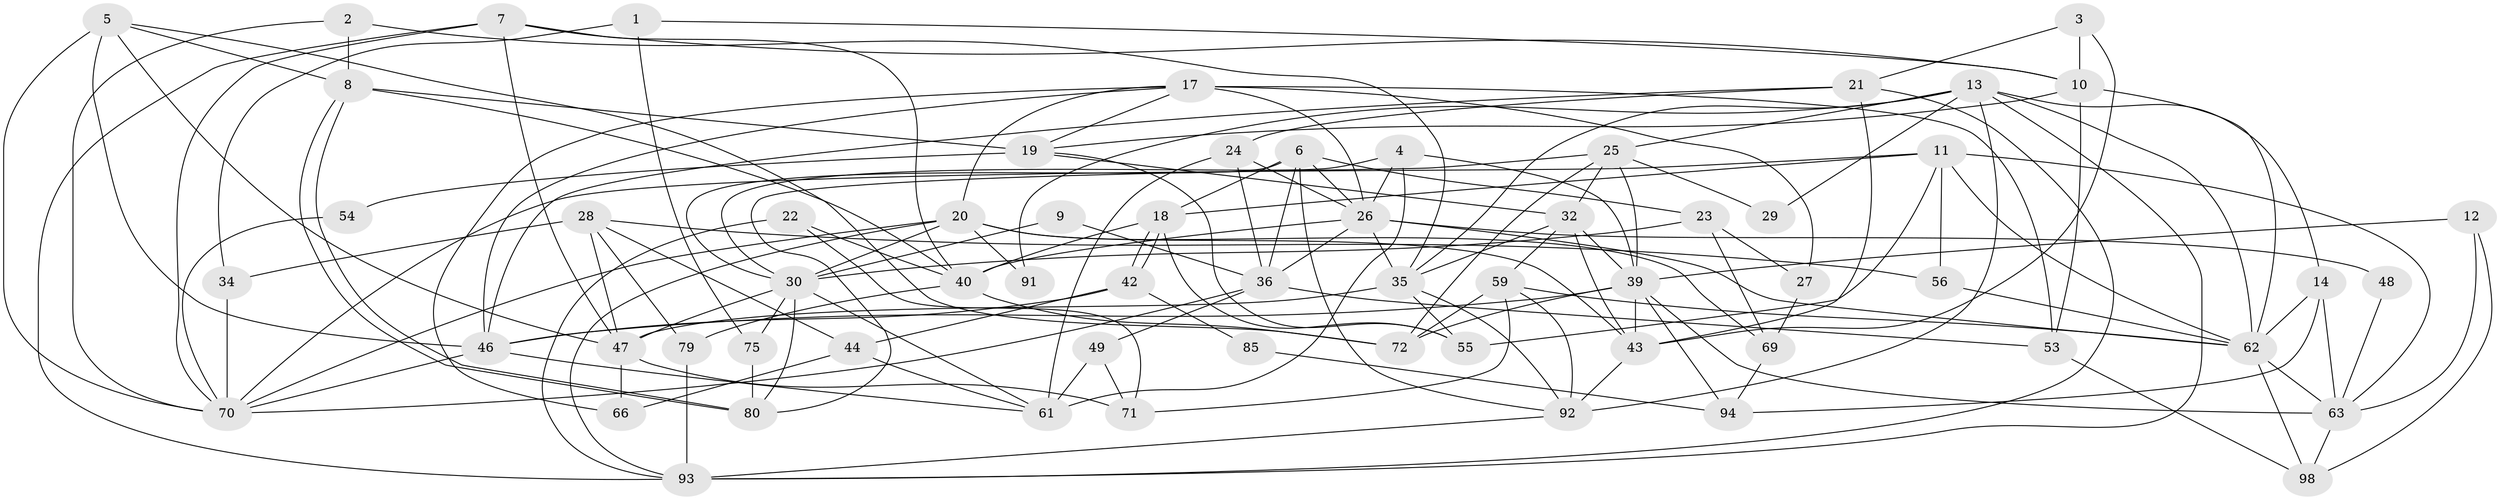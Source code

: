 // original degree distribution, {3: 0.31, 4: 0.25, 5: 0.17, 6: 0.14, 2: 0.11, 7: 0.01, 9: 0.01}
// Generated by graph-tools (version 1.1) at 2025/38/02/21/25 10:38:59]
// undirected, 63 vertices, 157 edges
graph export_dot {
graph [start="1"]
  node [color=gray90,style=filled];
  1;
  2;
  3;
  4 [super="+31"];
  5 [super="+15"];
  6 [super="+38"];
  7 [super="+57"];
  8 [super="+16"];
  9;
  10 [super="+84"];
  11 [super="+88"];
  12 [super="+89"];
  13 [super="+73"];
  14 [super="+45"];
  17 [super="+50"];
  18 [super="+68"];
  19 [super="+33"];
  20 [super="+78"];
  21 [super="+51"];
  22;
  23;
  24;
  25 [super="+90"];
  26 [super="+52"];
  27 [super="+87"];
  28;
  29;
  30 [super="+37"];
  32 [super="+81"];
  34;
  35 [super="+41"];
  36 [super="+83"];
  39 [super="+58"];
  40 [super="+64"];
  42 [super="+97"];
  43 [super="+60"];
  44;
  46 [super="+67"];
  47 [super="+74"];
  48;
  49;
  53;
  54;
  55;
  56;
  59;
  61 [super="+65"];
  62 [super="+76"];
  63 [super="+77"];
  66;
  69;
  70 [super="+95"];
  71 [super="+86"];
  72 [super="+82"];
  75;
  79;
  80;
  85;
  91;
  92 [super="+96"];
  93 [super="+99"];
  94 [super="+100"];
  98;
  1 -- 34;
  1 -- 75;
  1 -- 10;
  2 -- 70;
  2 -- 8;
  2 -- 35;
  3 -- 43;
  3 -- 21;
  3 -- 10;
  4 -- 39;
  4 -- 26;
  4 -- 61 [weight=2];
  4 -- 30;
  5 -- 46;
  5 -- 70;
  5 -- 8;
  5 -- 72;
  5 -- 47;
  6 -- 26 [weight=2];
  6 -- 30;
  6 -- 36;
  6 -- 92;
  6 -- 18;
  6 -- 23;
  7 -- 40;
  7 -- 10;
  7 -- 93;
  7 -- 47;
  7 -- 70;
  8 -- 80;
  8 -- 80;
  8 -- 19;
  8 -- 40 [weight=2];
  9 -- 30;
  9 -- 36;
  10 -- 53;
  10 -- 19;
  10 -- 62 [weight=2];
  11 -- 55;
  11 -- 56;
  11 -- 62;
  11 -- 70;
  11 -- 63;
  11 -- 18;
  12 -- 98;
  12 -- 39;
  12 -- 63;
  13 -- 29;
  13 -- 91;
  13 -- 62;
  13 -- 92;
  13 -- 35;
  13 -- 93;
  13 -- 14;
  13 -- 25;
  14 -- 63;
  14 -- 62;
  14 -- 94;
  17 -- 26;
  17 -- 66;
  17 -- 27 [weight=2];
  17 -- 19;
  17 -- 20;
  17 -- 53;
  17 -- 46;
  18 -- 42;
  18 -- 42;
  18 -- 55;
  18 -- 40;
  19 -- 55;
  19 -- 32;
  19 -- 54;
  20 -- 30;
  20 -- 43;
  20 -- 69;
  20 -- 70;
  20 -- 91;
  20 -- 93;
  21 -- 46;
  21 -- 93;
  21 -- 24;
  21 -- 43;
  22 -- 40;
  22 -- 93;
  22 -- 71;
  23 -- 27;
  23 -- 69;
  23 -- 30;
  24 -- 36;
  24 -- 26;
  24 -- 61;
  25 -- 80;
  25 -- 32;
  25 -- 29;
  25 -- 39;
  25 -- 72;
  26 -- 40;
  26 -- 48;
  26 -- 35;
  26 -- 62;
  26 -- 36;
  27 -- 69;
  28 -- 79;
  28 -- 44;
  28 -- 34;
  28 -- 47;
  28 -- 56;
  30 -- 47;
  30 -- 61;
  30 -- 80;
  30 -- 75;
  32 -- 43;
  32 -- 39;
  32 -- 59;
  32 -- 35;
  34 -- 70;
  35 -- 55;
  35 -- 92;
  35 -- 47;
  36 -- 49;
  36 -- 70;
  36 -- 53;
  39 -- 43;
  39 -- 63;
  39 -- 72;
  39 -- 94;
  39 -- 46;
  40 -- 79;
  40 -- 72;
  42 -- 44;
  42 -- 85;
  42 -- 46;
  43 -- 92;
  44 -- 66;
  44 -- 61;
  46 -- 70;
  46 -- 61;
  47 -- 66;
  47 -- 71;
  48 -- 63;
  49 -- 61;
  49 -- 71;
  53 -- 98;
  54 -- 70;
  56 -- 62;
  59 -- 62;
  59 -- 71;
  59 -- 92;
  59 -- 72;
  62 -- 98;
  62 -- 63;
  63 -- 98;
  69 -- 94;
  75 -- 80;
  79 -- 93;
  85 -- 94;
  92 -- 93;
}
